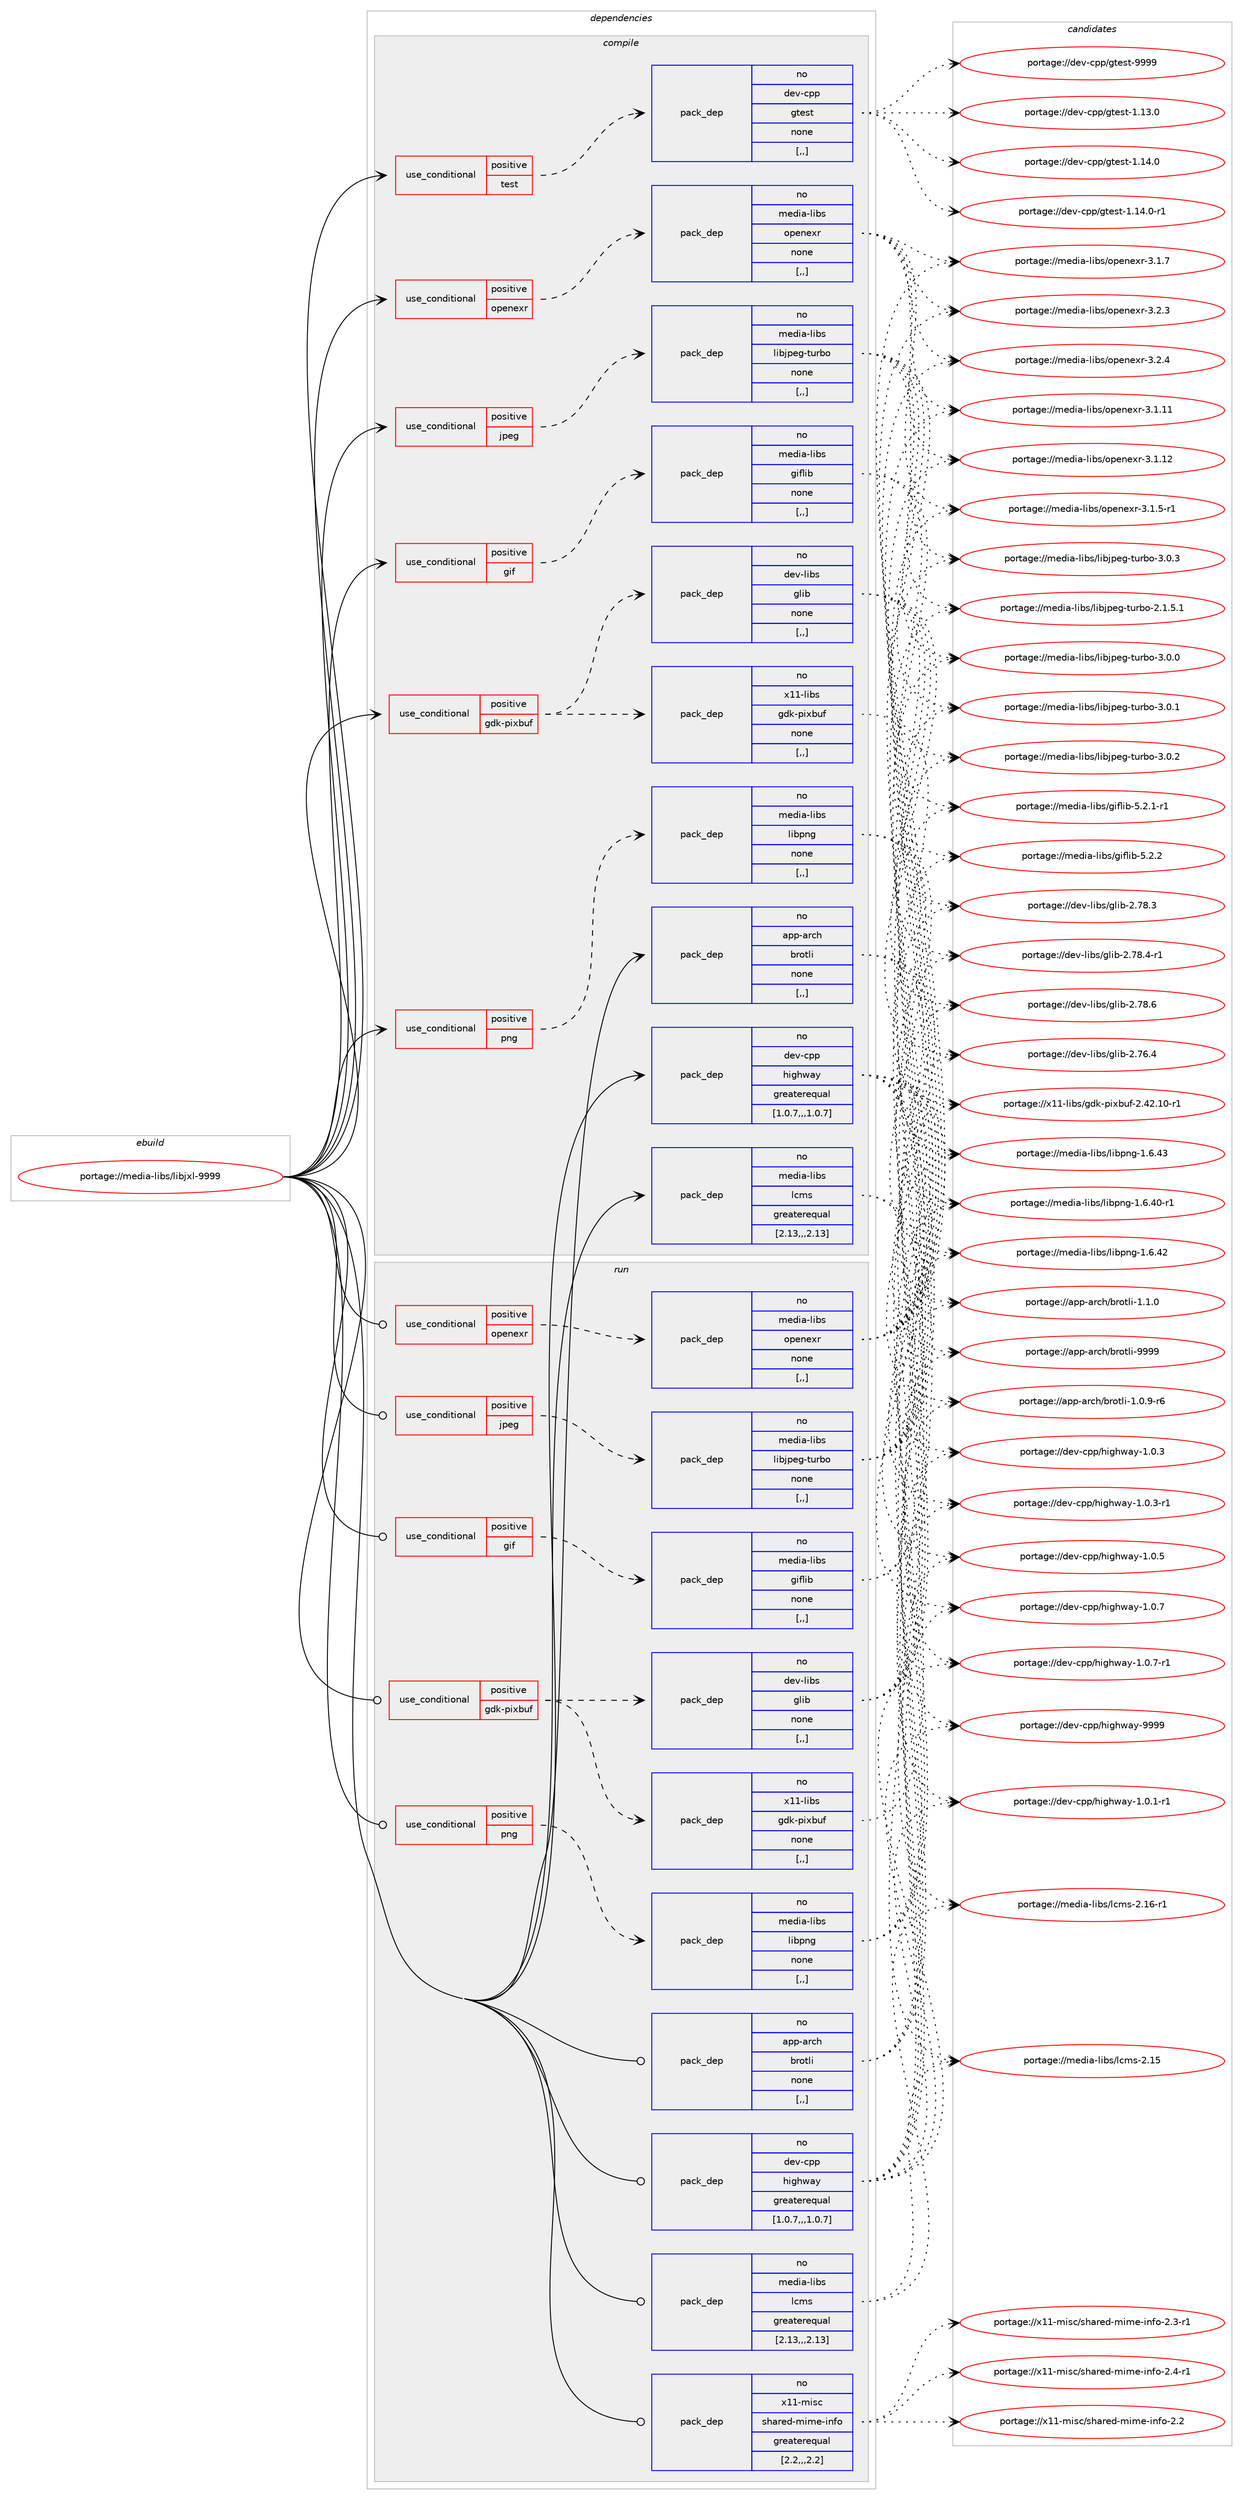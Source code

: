 digraph prolog {

# *************
# Graph options
# *************

newrank=true;
concentrate=true;
compound=true;
graph [rankdir=LR,fontname=Helvetica,fontsize=10,ranksep=1.5];#, ranksep=2.5, nodesep=0.2];
edge  [arrowhead=vee];
node  [fontname=Helvetica,fontsize=10];

# **********
# The ebuild
# **********

subgraph cluster_leftcol {
color=gray;
rank=same;
label=<<i>ebuild</i>>;
id [label="portage://media-libs/libjxl-9999", color=red, width=4, href="../media-libs/libjxl-9999.svg"];
}

# ****************
# The dependencies
# ****************

subgraph cluster_midcol {
color=gray;
label=<<i>dependencies</i>>;
subgraph cluster_compile {
fillcolor="#eeeeee";
style=filled;
label=<<i>compile</i>>;
subgraph cond74000 {
dependency292988 [label=<<TABLE BORDER="0" CELLBORDER="1" CELLSPACING="0" CELLPADDING="4"><TR><TD ROWSPAN="3" CELLPADDING="10">use_conditional</TD></TR><TR><TD>positive</TD></TR><TR><TD>gdk-pixbuf</TD></TR></TABLE>>, shape=none, color=red];
subgraph pack216674 {
dependency292989 [label=<<TABLE BORDER="0" CELLBORDER="1" CELLSPACING="0" CELLPADDING="4" WIDTH="220"><TR><TD ROWSPAN="6" CELLPADDING="30">pack_dep</TD></TR><TR><TD WIDTH="110">no</TD></TR><TR><TD>dev-libs</TD></TR><TR><TD>glib</TD></TR><TR><TD>none</TD></TR><TR><TD>[,,]</TD></TR></TABLE>>, shape=none, color=blue];
}
dependency292988:e -> dependency292989:w [weight=20,style="dashed",arrowhead="vee"];
subgraph pack216675 {
dependency292990 [label=<<TABLE BORDER="0" CELLBORDER="1" CELLSPACING="0" CELLPADDING="4" WIDTH="220"><TR><TD ROWSPAN="6" CELLPADDING="30">pack_dep</TD></TR><TR><TD WIDTH="110">no</TD></TR><TR><TD>x11-libs</TD></TR><TR><TD>gdk-pixbuf</TD></TR><TR><TD>none</TD></TR><TR><TD>[,,]</TD></TR></TABLE>>, shape=none, color=blue];
}
dependency292988:e -> dependency292990:w [weight=20,style="dashed",arrowhead="vee"];
}
id:e -> dependency292988:w [weight=20,style="solid",arrowhead="vee"];
subgraph cond74001 {
dependency292991 [label=<<TABLE BORDER="0" CELLBORDER="1" CELLSPACING="0" CELLPADDING="4"><TR><TD ROWSPAN="3" CELLPADDING="10">use_conditional</TD></TR><TR><TD>positive</TD></TR><TR><TD>gif</TD></TR></TABLE>>, shape=none, color=red];
subgraph pack216676 {
dependency292992 [label=<<TABLE BORDER="0" CELLBORDER="1" CELLSPACING="0" CELLPADDING="4" WIDTH="220"><TR><TD ROWSPAN="6" CELLPADDING="30">pack_dep</TD></TR><TR><TD WIDTH="110">no</TD></TR><TR><TD>media-libs</TD></TR><TR><TD>giflib</TD></TR><TR><TD>none</TD></TR><TR><TD>[,,]</TD></TR></TABLE>>, shape=none, color=blue];
}
dependency292991:e -> dependency292992:w [weight=20,style="dashed",arrowhead="vee"];
}
id:e -> dependency292991:w [weight=20,style="solid",arrowhead="vee"];
subgraph cond74002 {
dependency292993 [label=<<TABLE BORDER="0" CELLBORDER="1" CELLSPACING="0" CELLPADDING="4"><TR><TD ROWSPAN="3" CELLPADDING="10">use_conditional</TD></TR><TR><TD>positive</TD></TR><TR><TD>jpeg</TD></TR></TABLE>>, shape=none, color=red];
subgraph pack216677 {
dependency292994 [label=<<TABLE BORDER="0" CELLBORDER="1" CELLSPACING="0" CELLPADDING="4" WIDTH="220"><TR><TD ROWSPAN="6" CELLPADDING="30">pack_dep</TD></TR><TR><TD WIDTH="110">no</TD></TR><TR><TD>media-libs</TD></TR><TR><TD>libjpeg-turbo</TD></TR><TR><TD>none</TD></TR><TR><TD>[,,]</TD></TR></TABLE>>, shape=none, color=blue];
}
dependency292993:e -> dependency292994:w [weight=20,style="dashed",arrowhead="vee"];
}
id:e -> dependency292993:w [weight=20,style="solid",arrowhead="vee"];
subgraph cond74003 {
dependency292995 [label=<<TABLE BORDER="0" CELLBORDER="1" CELLSPACING="0" CELLPADDING="4"><TR><TD ROWSPAN="3" CELLPADDING="10">use_conditional</TD></TR><TR><TD>positive</TD></TR><TR><TD>openexr</TD></TR></TABLE>>, shape=none, color=red];
subgraph pack216678 {
dependency292996 [label=<<TABLE BORDER="0" CELLBORDER="1" CELLSPACING="0" CELLPADDING="4" WIDTH="220"><TR><TD ROWSPAN="6" CELLPADDING="30">pack_dep</TD></TR><TR><TD WIDTH="110">no</TD></TR><TR><TD>media-libs</TD></TR><TR><TD>openexr</TD></TR><TR><TD>none</TD></TR><TR><TD>[,,]</TD></TR></TABLE>>, shape=none, color=blue];
}
dependency292995:e -> dependency292996:w [weight=20,style="dashed",arrowhead="vee"];
}
id:e -> dependency292995:w [weight=20,style="solid",arrowhead="vee"];
subgraph cond74004 {
dependency292997 [label=<<TABLE BORDER="0" CELLBORDER="1" CELLSPACING="0" CELLPADDING="4"><TR><TD ROWSPAN="3" CELLPADDING="10">use_conditional</TD></TR><TR><TD>positive</TD></TR><TR><TD>png</TD></TR></TABLE>>, shape=none, color=red];
subgraph pack216679 {
dependency292998 [label=<<TABLE BORDER="0" CELLBORDER="1" CELLSPACING="0" CELLPADDING="4" WIDTH="220"><TR><TD ROWSPAN="6" CELLPADDING="30">pack_dep</TD></TR><TR><TD WIDTH="110">no</TD></TR><TR><TD>media-libs</TD></TR><TR><TD>libpng</TD></TR><TR><TD>none</TD></TR><TR><TD>[,,]</TD></TR></TABLE>>, shape=none, color=blue];
}
dependency292997:e -> dependency292998:w [weight=20,style="dashed",arrowhead="vee"];
}
id:e -> dependency292997:w [weight=20,style="solid",arrowhead="vee"];
subgraph cond74005 {
dependency292999 [label=<<TABLE BORDER="0" CELLBORDER="1" CELLSPACING="0" CELLPADDING="4"><TR><TD ROWSPAN="3" CELLPADDING="10">use_conditional</TD></TR><TR><TD>positive</TD></TR><TR><TD>test</TD></TR></TABLE>>, shape=none, color=red];
subgraph pack216680 {
dependency293000 [label=<<TABLE BORDER="0" CELLBORDER="1" CELLSPACING="0" CELLPADDING="4" WIDTH="220"><TR><TD ROWSPAN="6" CELLPADDING="30">pack_dep</TD></TR><TR><TD WIDTH="110">no</TD></TR><TR><TD>dev-cpp</TD></TR><TR><TD>gtest</TD></TR><TR><TD>none</TD></TR><TR><TD>[,,]</TD></TR></TABLE>>, shape=none, color=blue];
}
dependency292999:e -> dependency293000:w [weight=20,style="dashed",arrowhead="vee"];
}
id:e -> dependency292999:w [weight=20,style="solid",arrowhead="vee"];
subgraph pack216681 {
dependency293001 [label=<<TABLE BORDER="0" CELLBORDER="1" CELLSPACING="0" CELLPADDING="4" WIDTH="220"><TR><TD ROWSPAN="6" CELLPADDING="30">pack_dep</TD></TR><TR><TD WIDTH="110">no</TD></TR><TR><TD>app-arch</TD></TR><TR><TD>brotli</TD></TR><TR><TD>none</TD></TR><TR><TD>[,,]</TD></TR></TABLE>>, shape=none, color=blue];
}
id:e -> dependency293001:w [weight=20,style="solid",arrowhead="vee"];
subgraph pack216682 {
dependency293002 [label=<<TABLE BORDER="0" CELLBORDER="1" CELLSPACING="0" CELLPADDING="4" WIDTH="220"><TR><TD ROWSPAN="6" CELLPADDING="30">pack_dep</TD></TR><TR><TD WIDTH="110">no</TD></TR><TR><TD>dev-cpp</TD></TR><TR><TD>highway</TD></TR><TR><TD>greaterequal</TD></TR><TR><TD>[1.0.7,,,1.0.7]</TD></TR></TABLE>>, shape=none, color=blue];
}
id:e -> dependency293002:w [weight=20,style="solid",arrowhead="vee"];
subgraph pack216683 {
dependency293003 [label=<<TABLE BORDER="0" CELLBORDER="1" CELLSPACING="0" CELLPADDING="4" WIDTH="220"><TR><TD ROWSPAN="6" CELLPADDING="30">pack_dep</TD></TR><TR><TD WIDTH="110">no</TD></TR><TR><TD>media-libs</TD></TR><TR><TD>lcms</TD></TR><TR><TD>greaterequal</TD></TR><TR><TD>[2.13,,,2.13]</TD></TR></TABLE>>, shape=none, color=blue];
}
id:e -> dependency293003:w [weight=20,style="solid",arrowhead="vee"];
}
subgraph cluster_compileandrun {
fillcolor="#eeeeee";
style=filled;
label=<<i>compile and run</i>>;
}
subgraph cluster_run {
fillcolor="#eeeeee";
style=filled;
label=<<i>run</i>>;
subgraph cond74006 {
dependency293004 [label=<<TABLE BORDER="0" CELLBORDER="1" CELLSPACING="0" CELLPADDING="4"><TR><TD ROWSPAN="3" CELLPADDING="10">use_conditional</TD></TR><TR><TD>positive</TD></TR><TR><TD>gdk-pixbuf</TD></TR></TABLE>>, shape=none, color=red];
subgraph pack216684 {
dependency293005 [label=<<TABLE BORDER="0" CELLBORDER="1" CELLSPACING="0" CELLPADDING="4" WIDTH="220"><TR><TD ROWSPAN="6" CELLPADDING="30">pack_dep</TD></TR><TR><TD WIDTH="110">no</TD></TR><TR><TD>dev-libs</TD></TR><TR><TD>glib</TD></TR><TR><TD>none</TD></TR><TR><TD>[,,]</TD></TR></TABLE>>, shape=none, color=blue];
}
dependency293004:e -> dependency293005:w [weight=20,style="dashed",arrowhead="vee"];
subgraph pack216685 {
dependency293006 [label=<<TABLE BORDER="0" CELLBORDER="1" CELLSPACING="0" CELLPADDING="4" WIDTH="220"><TR><TD ROWSPAN="6" CELLPADDING="30">pack_dep</TD></TR><TR><TD WIDTH="110">no</TD></TR><TR><TD>x11-libs</TD></TR><TR><TD>gdk-pixbuf</TD></TR><TR><TD>none</TD></TR><TR><TD>[,,]</TD></TR></TABLE>>, shape=none, color=blue];
}
dependency293004:e -> dependency293006:w [weight=20,style="dashed",arrowhead="vee"];
}
id:e -> dependency293004:w [weight=20,style="solid",arrowhead="odot"];
subgraph cond74007 {
dependency293007 [label=<<TABLE BORDER="0" CELLBORDER="1" CELLSPACING="0" CELLPADDING="4"><TR><TD ROWSPAN="3" CELLPADDING="10">use_conditional</TD></TR><TR><TD>positive</TD></TR><TR><TD>gif</TD></TR></TABLE>>, shape=none, color=red];
subgraph pack216686 {
dependency293008 [label=<<TABLE BORDER="0" CELLBORDER="1" CELLSPACING="0" CELLPADDING="4" WIDTH="220"><TR><TD ROWSPAN="6" CELLPADDING="30">pack_dep</TD></TR><TR><TD WIDTH="110">no</TD></TR><TR><TD>media-libs</TD></TR><TR><TD>giflib</TD></TR><TR><TD>none</TD></TR><TR><TD>[,,]</TD></TR></TABLE>>, shape=none, color=blue];
}
dependency293007:e -> dependency293008:w [weight=20,style="dashed",arrowhead="vee"];
}
id:e -> dependency293007:w [weight=20,style="solid",arrowhead="odot"];
subgraph cond74008 {
dependency293009 [label=<<TABLE BORDER="0" CELLBORDER="1" CELLSPACING="0" CELLPADDING="4"><TR><TD ROWSPAN="3" CELLPADDING="10">use_conditional</TD></TR><TR><TD>positive</TD></TR><TR><TD>jpeg</TD></TR></TABLE>>, shape=none, color=red];
subgraph pack216687 {
dependency293010 [label=<<TABLE BORDER="0" CELLBORDER="1" CELLSPACING="0" CELLPADDING="4" WIDTH="220"><TR><TD ROWSPAN="6" CELLPADDING="30">pack_dep</TD></TR><TR><TD WIDTH="110">no</TD></TR><TR><TD>media-libs</TD></TR><TR><TD>libjpeg-turbo</TD></TR><TR><TD>none</TD></TR><TR><TD>[,,]</TD></TR></TABLE>>, shape=none, color=blue];
}
dependency293009:e -> dependency293010:w [weight=20,style="dashed",arrowhead="vee"];
}
id:e -> dependency293009:w [weight=20,style="solid",arrowhead="odot"];
subgraph cond74009 {
dependency293011 [label=<<TABLE BORDER="0" CELLBORDER="1" CELLSPACING="0" CELLPADDING="4"><TR><TD ROWSPAN="3" CELLPADDING="10">use_conditional</TD></TR><TR><TD>positive</TD></TR><TR><TD>openexr</TD></TR></TABLE>>, shape=none, color=red];
subgraph pack216688 {
dependency293012 [label=<<TABLE BORDER="0" CELLBORDER="1" CELLSPACING="0" CELLPADDING="4" WIDTH="220"><TR><TD ROWSPAN="6" CELLPADDING="30">pack_dep</TD></TR><TR><TD WIDTH="110">no</TD></TR><TR><TD>media-libs</TD></TR><TR><TD>openexr</TD></TR><TR><TD>none</TD></TR><TR><TD>[,,]</TD></TR></TABLE>>, shape=none, color=blue];
}
dependency293011:e -> dependency293012:w [weight=20,style="dashed",arrowhead="vee"];
}
id:e -> dependency293011:w [weight=20,style="solid",arrowhead="odot"];
subgraph cond74010 {
dependency293013 [label=<<TABLE BORDER="0" CELLBORDER="1" CELLSPACING="0" CELLPADDING="4"><TR><TD ROWSPAN="3" CELLPADDING="10">use_conditional</TD></TR><TR><TD>positive</TD></TR><TR><TD>png</TD></TR></TABLE>>, shape=none, color=red];
subgraph pack216689 {
dependency293014 [label=<<TABLE BORDER="0" CELLBORDER="1" CELLSPACING="0" CELLPADDING="4" WIDTH="220"><TR><TD ROWSPAN="6" CELLPADDING="30">pack_dep</TD></TR><TR><TD WIDTH="110">no</TD></TR><TR><TD>media-libs</TD></TR><TR><TD>libpng</TD></TR><TR><TD>none</TD></TR><TR><TD>[,,]</TD></TR></TABLE>>, shape=none, color=blue];
}
dependency293013:e -> dependency293014:w [weight=20,style="dashed",arrowhead="vee"];
}
id:e -> dependency293013:w [weight=20,style="solid",arrowhead="odot"];
subgraph pack216690 {
dependency293015 [label=<<TABLE BORDER="0" CELLBORDER="1" CELLSPACING="0" CELLPADDING="4" WIDTH="220"><TR><TD ROWSPAN="6" CELLPADDING="30">pack_dep</TD></TR><TR><TD WIDTH="110">no</TD></TR><TR><TD>app-arch</TD></TR><TR><TD>brotli</TD></TR><TR><TD>none</TD></TR><TR><TD>[,,]</TD></TR></TABLE>>, shape=none, color=blue];
}
id:e -> dependency293015:w [weight=20,style="solid",arrowhead="odot"];
subgraph pack216691 {
dependency293016 [label=<<TABLE BORDER="0" CELLBORDER="1" CELLSPACING="0" CELLPADDING="4" WIDTH="220"><TR><TD ROWSPAN="6" CELLPADDING="30">pack_dep</TD></TR><TR><TD WIDTH="110">no</TD></TR><TR><TD>dev-cpp</TD></TR><TR><TD>highway</TD></TR><TR><TD>greaterequal</TD></TR><TR><TD>[1.0.7,,,1.0.7]</TD></TR></TABLE>>, shape=none, color=blue];
}
id:e -> dependency293016:w [weight=20,style="solid",arrowhead="odot"];
subgraph pack216692 {
dependency293017 [label=<<TABLE BORDER="0" CELLBORDER="1" CELLSPACING="0" CELLPADDING="4" WIDTH="220"><TR><TD ROWSPAN="6" CELLPADDING="30">pack_dep</TD></TR><TR><TD WIDTH="110">no</TD></TR><TR><TD>media-libs</TD></TR><TR><TD>lcms</TD></TR><TR><TD>greaterequal</TD></TR><TR><TD>[2.13,,,2.13]</TD></TR></TABLE>>, shape=none, color=blue];
}
id:e -> dependency293017:w [weight=20,style="solid",arrowhead="odot"];
subgraph pack216693 {
dependency293018 [label=<<TABLE BORDER="0" CELLBORDER="1" CELLSPACING="0" CELLPADDING="4" WIDTH="220"><TR><TD ROWSPAN="6" CELLPADDING="30">pack_dep</TD></TR><TR><TD WIDTH="110">no</TD></TR><TR><TD>x11-misc</TD></TR><TR><TD>shared-mime-info</TD></TR><TR><TD>greaterequal</TD></TR><TR><TD>[2.2,,,2.2]</TD></TR></TABLE>>, shape=none, color=blue];
}
id:e -> dependency293018:w [weight=20,style="solid",arrowhead="odot"];
}
}

# **************
# The candidates
# **************

subgraph cluster_choices {
rank=same;
color=gray;
label=<<i>candidates</i>>;

subgraph choice216674 {
color=black;
nodesep=1;
choice1001011184510810598115471031081059845504655544652 [label="portage://dev-libs/glib-2.76.4", color=red, width=4,href="../dev-libs/glib-2.76.4.svg"];
choice1001011184510810598115471031081059845504655564651 [label="portage://dev-libs/glib-2.78.3", color=red, width=4,href="../dev-libs/glib-2.78.3.svg"];
choice10010111845108105981154710310810598455046555646524511449 [label="portage://dev-libs/glib-2.78.4-r1", color=red, width=4,href="../dev-libs/glib-2.78.4-r1.svg"];
choice1001011184510810598115471031081059845504655564654 [label="portage://dev-libs/glib-2.78.6", color=red, width=4,href="../dev-libs/glib-2.78.6.svg"];
dependency292989:e -> choice1001011184510810598115471031081059845504655544652:w [style=dotted,weight="100"];
dependency292989:e -> choice1001011184510810598115471031081059845504655564651:w [style=dotted,weight="100"];
dependency292989:e -> choice10010111845108105981154710310810598455046555646524511449:w [style=dotted,weight="100"];
dependency292989:e -> choice1001011184510810598115471031081059845504655564654:w [style=dotted,weight="100"];
}
subgraph choice216675 {
color=black;
nodesep=1;
choice1204949451081059811547103100107451121051209811710245504652504649484511449 [label="portage://x11-libs/gdk-pixbuf-2.42.10-r1", color=red, width=4,href="../x11-libs/gdk-pixbuf-2.42.10-r1.svg"];
dependency292990:e -> choice1204949451081059811547103100107451121051209811710245504652504649484511449:w [style=dotted,weight="100"];
}
subgraph choice216676 {
color=black;
nodesep=1;
choice10910110010597451081059811547103105102108105984553465046494511449 [label="portage://media-libs/giflib-5.2.1-r1", color=red, width=4,href="../media-libs/giflib-5.2.1-r1.svg"];
choice1091011001059745108105981154710310510210810598455346504650 [label="portage://media-libs/giflib-5.2.2", color=red, width=4,href="../media-libs/giflib-5.2.2.svg"];
dependency292992:e -> choice10910110010597451081059811547103105102108105984553465046494511449:w [style=dotted,weight="100"];
dependency292992:e -> choice1091011001059745108105981154710310510210810598455346504650:w [style=dotted,weight="100"];
}
subgraph choice216677 {
color=black;
nodesep=1;
choice109101100105974510810598115471081059810611210110345116117114981114550464946534649 [label="portage://media-libs/libjpeg-turbo-2.1.5.1", color=red, width=4,href="../media-libs/libjpeg-turbo-2.1.5.1.svg"];
choice10910110010597451081059811547108105981061121011034511611711498111455146484648 [label="portage://media-libs/libjpeg-turbo-3.0.0", color=red, width=4,href="../media-libs/libjpeg-turbo-3.0.0.svg"];
choice10910110010597451081059811547108105981061121011034511611711498111455146484649 [label="portage://media-libs/libjpeg-turbo-3.0.1", color=red, width=4,href="../media-libs/libjpeg-turbo-3.0.1.svg"];
choice10910110010597451081059811547108105981061121011034511611711498111455146484650 [label="portage://media-libs/libjpeg-turbo-3.0.2", color=red, width=4,href="../media-libs/libjpeg-turbo-3.0.2.svg"];
choice10910110010597451081059811547108105981061121011034511611711498111455146484651 [label="portage://media-libs/libjpeg-turbo-3.0.3", color=red, width=4,href="../media-libs/libjpeg-turbo-3.0.3.svg"];
dependency292994:e -> choice109101100105974510810598115471081059810611210110345116117114981114550464946534649:w [style=dotted,weight="100"];
dependency292994:e -> choice10910110010597451081059811547108105981061121011034511611711498111455146484648:w [style=dotted,weight="100"];
dependency292994:e -> choice10910110010597451081059811547108105981061121011034511611711498111455146484649:w [style=dotted,weight="100"];
dependency292994:e -> choice10910110010597451081059811547108105981061121011034511611711498111455146484650:w [style=dotted,weight="100"];
dependency292994:e -> choice10910110010597451081059811547108105981061121011034511611711498111455146484651:w [style=dotted,weight="100"];
}
subgraph choice216678 {
color=black;
nodesep=1;
choice1091011001059745108105981154711111210111010112011445514649464949 [label="portage://media-libs/openexr-3.1.11", color=red, width=4,href="../media-libs/openexr-3.1.11.svg"];
choice1091011001059745108105981154711111210111010112011445514649464950 [label="portage://media-libs/openexr-3.1.12", color=red, width=4,href="../media-libs/openexr-3.1.12.svg"];
choice109101100105974510810598115471111121011101011201144551464946534511449 [label="portage://media-libs/openexr-3.1.5-r1", color=red, width=4,href="../media-libs/openexr-3.1.5-r1.svg"];
choice10910110010597451081059811547111112101110101120114455146494655 [label="portage://media-libs/openexr-3.1.7", color=red, width=4,href="../media-libs/openexr-3.1.7.svg"];
choice10910110010597451081059811547111112101110101120114455146504651 [label="portage://media-libs/openexr-3.2.3", color=red, width=4,href="../media-libs/openexr-3.2.3.svg"];
choice10910110010597451081059811547111112101110101120114455146504652 [label="portage://media-libs/openexr-3.2.4", color=red, width=4,href="../media-libs/openexr-3.2.4.svg"];
dependency292996:e -> choice1091011001059745108105981154711111210111010112011445514649464949:w [style=dotted,weight="100"];
dependency292996:e -> choice1091011001059745108105981154711111210111010112011445514649464950:w [style=dotted,weight="100"];
dependency292996:e -> choice109101100105974510810598115471111121011101011201144551464946534511449:w [style=dotted,weight="100"];
dependency292996:e -> choice10910110010597451081059811547111112101110101120114455146494655:w [style=dotted,weight="100"];
dependency292996:e -> choice10910110010597451081059811547111112101110101120114455146504651:w [style=dotted,weight="100"];
dependency292996:e -> choice10910110010597451081059811547111112101110101120114455146504652:w [style=dotted,weight="100"];
}
subgraph choice216679 {
color=black;
nodesep=1;
choice1091011001059745108105981154710810598112110103454946544652484511449 [label="portage://media-libs/libpng-1.6.40-r1", color=red, width=4,href="../media-libs/libpng-1.6.40-r1.svg"];
choice109101100105974510810598115471081059811211010345494654465250 [label="portage://media-libs/libpng-1.6.42", color=red, width=4,href="../media-libs/libpng-1.6.42.svg"];
choice109101100105974510810598115471081059811211010345494654465251 [label="portage://media-libs/libpng-1.6.43", color=red, width=4,href="../media-libs/libpng-1.6.43.svg"];
dependency292998:e -> choice1091011001059745108105981154710810598112110103454946544652484511449:w [style=dotted,weight="100"];
dependency292998:e -> choice109101100105974510810598115471081059811211010345494654465250:w [style=dotted,weight="100"];
dependency292998:e -> choice109101100105974510810598115471081059811211010345494654465251:w [style=dotted,weight="100"];
}
subgraph choice216680 {
color=black;
nodesep=1;
choice10010111845991121124710311610111511645494649514648 [label="portage://dev-cpp/gtest-1.13.0", color=red, width=4,href="../dev-cpp/gtest-1.13.0.svg"];
choice10010111845991121124710311610111511645494649524648 [label="portage://dev-cpp/gtest-1.14.0", color=red, width=4,href="../dev-cpp/gtest-1.14.0.svg"];
choice100101118459911211247103116101115116454946495246484511449 [label="portage://dev-cpp/gtest-1.14.0-r1", color=red, width=4,href="../dev-cpp/gtest-1.14.0-r1.svg"];
choice1001011184599112112471031161011151164557575757 [label="portage://dev-cpp/gtest-9999", color=red, width=4,href="../dev-cpp/gtest-9999.svg"];
dependency293000:e -> choice10010111845991121124710311610111511645494649514648:w [style=dotted,weight="100"];
dependency293000:e -> choice10010111845991121124710311610111511645494649524648:w [style=dotted,weight="100"];
dependency293000:e -> choice100101118459911211247103116101115116454946495246484511449:w [style=dotted,weight="100"];
dependency293000:e -> choice1001011184599112112471031161011151164557575757:w [style=dotted,weight="100"];
}
subgraph choice216681 {
color=black;
nodesep=1;
choice9711211245971149910447981141111161081054549464846574511454 [label="portage://app-arch/brotli-1.0.9-r6", color=red, width=4,href="../app-arch/brotli-1.0.9-r6.svg"];
choice971121124597114991044798114111116108105454946494648 [label="portage://app-arch/brotli-1.1.0", color=red, width=4,href="../app-arch/brotli-1.1.0.svg"];
choice9711211245971149910447981141111161081054557575757 [label="portage://app-arch/brotli-9999", color=red, width=4,href="../app-arch/brotli-9999.svg"];
dependency293001:e -> choice9711211245971149910447981141111161081054549464846574511454:w [style=dotted,weight="100"];
dependency293001:e -> choice971121124597114991044798114111116108105454946494648:w [style=dotted,weight="100"];
dependency293001:e -> choice9711211245971149910447981141111161081054557575757:w [style=dotted,weight="100"];
}
subgraph choice216682 {
color=black;
nodesep=1;
choice100101118459911211247104105103104119971214549464846494511449 [label="portage://dev-cpp/highway-1.0.1-r1", color=red, width=4,href="../dev-cpp/highway-1.0.1-r1.svg"];
choice10010111845991121124710410510310411997121454946484651 [label="portage://dev-cpp/highway-1.0.3", color=red, width=4,href="../dev-cpp/highway-1.0.3.svg"];
choice100101118459911211247104105103104119971214549464846514511449 [label="portage://dev-cpp/highway-1.0.3-r1", color=red, width=4,href="../dev-cpp/highway-1.0.3-r1.svg"];
choice10010111845991121124710410510310411997121454946484653 [label="portage://dev-cpp/highway-1.0.5", color=red, width=4,href="../dev-cpp/highway-1.0.5.svg"];
choice10010111845991121124710410510310411997121454946484655 [label="portage://dev-cpp/highway-1.0.7", color=red, width=4,href="../dev-cpp/highway-1.0.7.svg"];
choice100101118459911211247104105103104119971214549464846554511449 [label="portage://dev-cpp/highway-1.0.7-r1", color=red, width=4,href="../dev-cpp/highway-1.0.7-r1.svg"];
choice100101118459911211247104105103104119971214557575757 [label="portage://dev-cpp/highway-9999", color=red, width=4,href="../dev-cpp/highway-9999.svg"];
dependency293002:e -> choice100101118459911211247104105103104119971214549464846494511449:w [style=dotted,weight="100"];
dependency293002:e -> choice10010111845991121124710410510310411997121454946484651:w [style=dotted,weight="100"];
dependency293002:e -> choice100101118459911211247104105103104119971214549464846514511449:w [style=dotted,weight="100"];
dependency293002:e -> choice10010111845991121124710410510310411997121454946484653:w [style=dotted,weight="100"];
dependency293002:e -> choice10010111845991121124710410510310411997121454946484655:w [style=dotted,weight="100"];
dependency293002:e -> choice100101118459911211247104105103104119971214549464846554511449:w [style=dotted,weight="100"];
dependency293002:e -> choice100101118459911211247104105103104119971214557575757:w [style=dotted,weight="100"];
}
subgraph choice216683 {
color=black;
nodesep=1;
choice10910110010597451081059811547108991091154550464953 [label="portage://media-libs/lcms-2.15", color=red, width=4,href="../media-libs/lcms-2.15.svg"];
choice109101100105974510810598115471089910911545504649544511449 [label="portage://media-libs/lcms-2.16-r1", color=red, width=4,href="../media-libs/lcms-2.16-r1.svg"];
dependency293003:e -> choice10910110010597451081059811547108991091154550464953:w [style=dotted,weight="100"];
dependency293003:e -> choice109101100105974510810598115471089910911545504649544511449:w [style=dotted,weight="100"];
}
subgraph choice216684 {
color=black;
nodesep=1;
choice1001011184510810598115471031081059845504655544652 [label="portage://dev-libs/glib-2.76.4", color=red, width=4,href="../dev-libs/glib-2.76.4.svg"];
choice1001011184510810598115471031081059845504655564651 [label="portage://dev-libs/glib-2.78.3", color=red, width=4,href="../dev-libs/glib-2.78.3.svg"];
choice10010111845108105981154710310810598455046555646524511449 [label="portage://dev-libs/glib-2.78.4-r1", color=red, width=4,href="../dev-libs/glib-2.78.4-r1.svg"];
choice1001011184510810598115471031081059845504655564654 [label="portage://dev-libs/glib-2.78.6", color=red, width=4,href="../dev-libs/glib-2.78.6.svg"];
dependency293005:e -> choice1001011184510810598115471031081059845504655544652:w [style=dotted,weight="100"];
dependency293005:e -> choice1001011184510810598115471031081059845504655564651:w [style=dotted,weight="100"];
dependency293005:e -> choice10010111845108105981154710310810598455046555646524511449:w [style=dotted,weight="100"];
dependency293005:e -> choice1001011184510810598115471031081059845504655564654:w [style=dotted,weight="100"];
}
subgraph choice216685 {
color=black;
nodesep=1;
choice1204949451081059811547103100107451121051209811710245504652504649484511449 [label="portage://x11-libs/gdk-pixbuf-2.42.10-r1", color=red, width=4,href="../x11-libs/gdk-pixbuf-2.42.10-r1.svg"];
dependency293006:e -> choice1204949451081059811547103100107451121051209811710245504652504649484511449:w [style=dotted,weight="100"];
}
subgraph choice216686 {
color=black;
nodesep=1;
choice10910110010597451081059811547103105102108105984553465046494511449 [label="portage://media-libs/giflib-5.2.1-r1", color=red, width=4,href="../media-libs/giflib-5.2.1-r1.svg"];
choice1091011001059745108105981154710310510210810598455346504650 [label="portage://media-libs/giflib-5.2.2", color=red, width=4,href="../media-libs/giflib-5.2.2.svg"];
dependency293008:e -> choice10910110010597451081059811547103105102108105984553465046494511449:w [style=dotted,weight="100"];
dependency293008:e -> choice1091011001059745108105981154710310510210810598455346504650:w [style=dotted,weight="100"];
}
subgraph choice216687 {
color=black;
nodesep=1;
choice109101100105974510810598115471081059810611210110345116117114981114550464946534649 [label="portage://media-libs/libjpeg-turbo-2.1.5.1", color=red, width=4,href="../media-libs/libjpeg-turbo-2.1.5.1.svg"];
choice10910110010597451081059811547108105981061121011034511611711498111455146484648 [label="portage://media-libs/libjpeg-turbo-3.0.0", color=red, width=4,href="../media-libs/libjpeg-turbo-3.0.0.svg"];
choice10910110010597451081059811547108105981061121011034511611711498111455146484649 [label="portage://media-libs/libjpeg-turbo-3.0.1", color=red, width=4,href="../media-libs/libjpeg-turbo-3.0.1.svg"];
choice10910110010597451081059811547108105981061121011034511611711498111455146484650 [label="portage://media-libs/libjpeg-turbo-3.0.2", color=red, width=4,href="../media-libs/libjpeg-turbo-3.0.2.svg"];
choice10910110010597451081059811547108105981061121011034511611711498111455146484651 [label="portage://media-libs/libjpeg-turbo-3.0.3", color=red, width=4,href="../media-libs/libjpeg-turbo-3.0.3.svg"];
dependency293010:e -> choice109101100105974510810598115471081059810611210110345116117114981114550464946534649:w [style=dotted,weight="100"];
dependency293010:e -> choice10910110010597451081059811547108105981061121011034511611711498111455146484648:w [style=dotted,weight="100"];
dependency293010:e -> choice10910110010597451081059811547108105981061121011034511611711498111455146484649:w [style=dotted,weight="100"];
dependency293010:e -> choice10910110010597451081059811547108105981061121011034511611711498111455146484650:w [style=dotted,weight="100"];
dependency293010:e -> choice10910110010597451081059811547108105981061121011034511611711498111455146484651:w [style=dotted,weight="100"];
}
subgraph choice216688 {
color=black;
nodesep=1;
choice1091011001059745108105981154711111210111010112011445514649464949 [label="portage://media-libs/openexr-3.1.11", color=red, width=4,href="../media-libs/openexr-3.1.11.svg"];
choice1091011001059745108105981154711111210111010112011445514649464950 [label="portage://media-libs/openexr-3.1.12", color=red, width=4,href="../media-libs/openexr-3.1.12.svg"];
choice109101100105974510810598115471111121011101011201144551464946534511449 [label="portage://media-libs/openexr-3.1.5-r1", color=red, width=4,href="../media-libs/openexr-3.1.5-r1.svg"];
choice10910110010597451081059811547111112101110101120114455146494655 [label="portage://media-libs/openexr-3.1.7", color=red, width=4,href="../media-libs/openexr-3.1.7.svg"];
choice10910110010597451081059811547111112101110101120114455146504651 [label="portage://media-libs/openexr-3.2.3", color=red, width=4,href="../media-libs/openexr-3.2.3.svg"];
choice10910110010597451081059811547111112101110101120114455146504652 [label="portage://media-libs/openexr-3.2.4", color=red, width=4,href="../media-libs/openexr-3.2.4.svg"];
dependency293012:e -> choice1091011001059745108105981154711111210111010112011445514649464949:w [style=dotted,weight="100"];
dependency293012:e -> choice1091011001059745108105981154711111210111010112011445514649464950:w [style=dotted,weight="100"];
dependency293012:e -> choice109101100105974510810598115471111121011101011201144551464946534511449:w [style=dotted,weight="100"];
dependency293012:e -> choice10910110010597451081059811547111112101110101120114455146494655:w [style=dotted,weight="100"];
dependency293012:e -> choice10910110010597451081059811547111112101110101120114455146504651:w [style=dotted,weight="100"];
dependency293012:e -> choice10910110010597451081059811547111112101110101120114455146504652:w [style=dotted,weight="100"];
}
subgraph choice216689 {
color=black;
nodesep=1;
choice1091011001059745108105981154710810598112110103454946544652484511449 [label="portage://media-libs/libpng-1.6.40-r1", color=red, width=4,href="../media-libs/libpng-1.6.40-r1.svg"];
choice109101100105974510810598115471081059811211010345494654465250 [label="portage://media-libs/libpng-1.6.42", color=red, width=4,href="../media-libs/libpng-1.6.42.svg"];
choice109101100105974510810598115471081059811211010345494654465251 [label="portage://media-libs/libpng-1.6.43", color=red, width=4,href="../media-libs/libpng-1.6.43.svg"];
dependency293014:e -> choice1091011001059745108105981154710810598112110103454946544652484511449:w [style=dotted,weight="100"];
dependency293014:e -> choice109101100105974510810598115471081059811211010345494654465250:w [style=dotted,weight="100"];
dependency293014:e -> choice109101100105974510810598115471081059811211010345494654465251:w [style=dotted,weight="100"];
}
subgraph choice216690 {
color=black;
nodesep=1;
choice9711211245971149910447981141111161081054549464846574511454 [label="portage://app-arch/brotli-1.0.9-r6", color=red, width=4,href="../app-arch/brotli-1.0.9-r6.svg"];
choice971121124597114991044798114111116108105454946494648 [label="portage://app-arch/brotli-1.1.0", color=red, width=4,href="../app-arch/brotli-1.1.0.svg"];
choice9711211245971149910447981141111161081054557575757 [label="portage://app-arch/brotli-9999", color=red, width=4,href="../app-arch/brotli-9999.svg"];
dependency293015:e -> choice9711211245971149910447981141111161081054549464846574511454:w [style=dotted,weight="100"];
dependency293015:e -> choice971121124597114991044798114111116108105454946494648:w [style=dotted,weight="100"];
dependency293015:e -> choice9711211245971149910447981141111161081054557575757:w [style=dotted,weight="100"];
}
subgraph choice216691 {
color=black;
nodesep=1;
choice100101118459911211247104105103104119971214549464846494511449 [label="portage://dev-cpp/highway-1.0.1-r1", color=red, width=4,href="../dev-cpp/highway-1.0.1-r1.svg"];
choice10010111845991121124710410510310411997121454946484651 [label="portage://dev-cpp/highway-1.0.3", color=red, width=4,href="../dev-cpp/highway-1.0.3.svg"];
choice100101118459911211247104105103104119971214549464846514511449 [label="portage://dev-cpp/highway-1.0.3-r1", color=red, width=4,href="../dev-cpp/highway-1.0.3-r1.svg"];
choice10010111845991121124710410510310411997121454946484653 [label="portage://dev-cpp/highway-1.0.5", color=red, width=4,href="../dev-cpp/highway-1.0.5.svg"];
choice10010111845991121124710410510310411997121454946484655 [label="portage://dev-cpp/highway-1.0.7", color=red, width=4,href="../dev-cpp/highway-1.0.7.svg"];
choice100101118459911211247104105103104119971214549464846554511449 [label="portage://dev-cpp/highway-1.0.7-r1", color=red, width=4,href="../dev-cpp/highway-1.0.7-r1.svg"];
choice100101118459911211247104105103104119971214557575757 [label="portage://dev-cpp/highway-9999", color=red, width=4,href="../dev-cpp/highway-9999.svg"];
dependency293016:e -> choice100101118459911211247104105103104119971214549464846494511449:w [style=dotted,weight="100"];
dependency293016:e -> choice10010111845991121124710410510310411997121454946484651:w [style=dotted,weight="100"];
dependency293016:e -> choice100101118459911211247104105103104119971214549464846514511449:w [style=dotted,weight="100"];
dependency293016:e -> choice10010111845991121124710410510310411997121454946484653:w [style=dotted,weight="100"];
dependency293016:e -> choice10010111845991121124710410510310411997121454946484655:w [style=dotted,weight="100"];
dependency293016:e -> choice100101118459911211247104105103104119971214549464846554511449:w [style=dotted,weight="100"];
dependency293016:e -> choice100101118459911211247104105103104119971214557575757:w [style=dotted,weight="100"];
}
subgraph choice216692 {
color=black;
nodesep=1;
choice10910110010597451081059811547108991091154550464953 [label="portage://media-libs/lcms-2.15", color=red, width=4,href="../media-libs/lcms-2.15.svg"];
choice109101100105974510810598115471089910911545504649544511449 [label="portage://media-libs/lcms-2.16-r1", color=red, width=4,href="../media-libs/lcms-2.16-r1.svg"];
dependency293017:e -> choice10910110010597451081059811547108991091154550464953:w [style=dotted,weight="100"];
dependency293017:e -> choice109101100105974510810598115471089910911545504649544511449:w [style=dotted,weight="100"];
}
subgraph choice216693 {
color=black;
nodesep=1;
choice120494945109105115994711510497114101100451091051091014510511010211145504650 [label="portage://x11-misc/shared-mime-info-2.2", color=red, width=4,href="../x11-misc/shared-mime-info-2.2.svg"];
choice1204949451091051159947115104971141011004510910510910145105110102111455046514511449 [label="portage://x11-misc/shared-mime-info-2.3-r1", color=red, width=4,href="../x11-misc/shared-mime-info-2.3-r1.svg"];
choice1204949451091051159947115104971141011004510910510910145105110102111455046524511449 [label="portage://x11-misc/shared-mime-info-2.4-r1", color=red, width=4,href="../x11-misc/shared-mime-info-2.4-r1.svg"];
dependency293018:e -> choice120494945109105115994711510497114101100451091051091014510511010211145504650:w [style=dotted,weight="100"];
dependency293018:e -> choice1204949451091051159947115104971141011004510910510910145105110102111455046514511449:w [style=dotted,weight="100"];
dependency293018:e -> choice1204949451091051159947115104971141011004510910510910145105110102111455046524511449:w [style=dotted,weight="100"];
}
}

}
